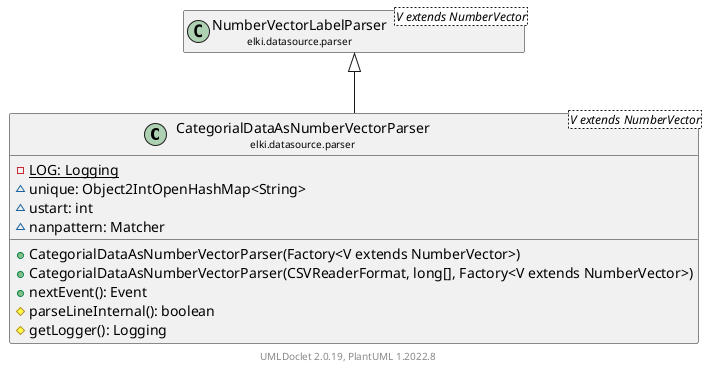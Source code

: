 @startuml
    remove .*\.(Instance|Par|Parameterizer|Factory)$
    set namespaceSeparator none
    hide empty fields
    hide empty methods

    class "<size:14>CategorialDataAsNumberVectorParser\n<size:10>elki.datasource.parser" as elki.datasource.parser.CategorialDataAsNumberVectorParser<V extends NumberVector> [[CategorialDataAsNumberVectorParser.html]] {
        {static} -LOG: Logging
        ~unique: Object2IntOpenHashMap<String>
        ~ustart: int
        ~nanpattern: Matcher
        +CategorialDataAsNumberVectorParser(Factory<V extends NumberVector>)
        +CategorialDataAsNumberVectorParser(CSVReaderFormat, long[], Factory<V extends NumberVector>)
        +nextEvent(): Event
        #parseLineInternal(): boolean
        #getLogger(): Logging
    }

    class "<size:14>NumberVectorLabelParser\n<size:10>elki.datasource.parser" as elki.datasource.parser.NumberVectorLabelParser<V extends NumberVector> [[NumberVectorLabelParser.html]]
    class "<size:14>CategorialDataAsNumberVectorParser.Par\n<size:10>elki.datasource.parser" as elki.datasource.parser.CategorialDataAsNumberVectorParser.Par<V extends NumberVector> [[CategorialDataAsNumberVectorParser.Par.html]]

    elki.datasource.parser.NumberVectorLabelParser <|-- elki.datasource.parser.CategorialDataAsNumberVectorParser
    elki.datasource.parser.CategorialDataAsNumberVectorParser +-- elki.datasource.parser.CategorialDataAsNumberVectorParser.Par

    center footer UMLDoclet 2.0.19, PlantUML 1.2022.8
@enduml
